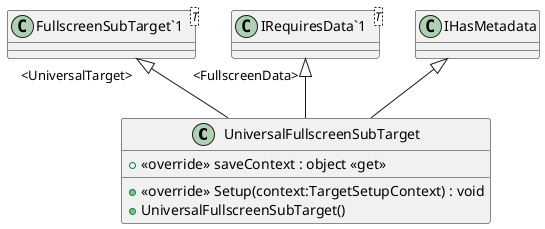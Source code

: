 @startuml
class UniversalFullscreenSubTarget {
    + <<override>> Setup(context:TargetSetupContext) : void
    + <<override>> saveContext : object <<get>>
    + UniversalFullscreenSubTarget()
}
class "FullscreenSubTarget`1"<T> {
}
class "IRequiresData`1"<T> {
}
"FullscreenSubTarget`1" "<UniversalTarget>" <|-- UniversalFullscreenSubTarget
"IRequiresData`1" "<FullscreenData>" <|-- UniversalFullscreenSubTarget
IHasMetadata <|-- UniversalFullscreenSubTarget
@enduml
